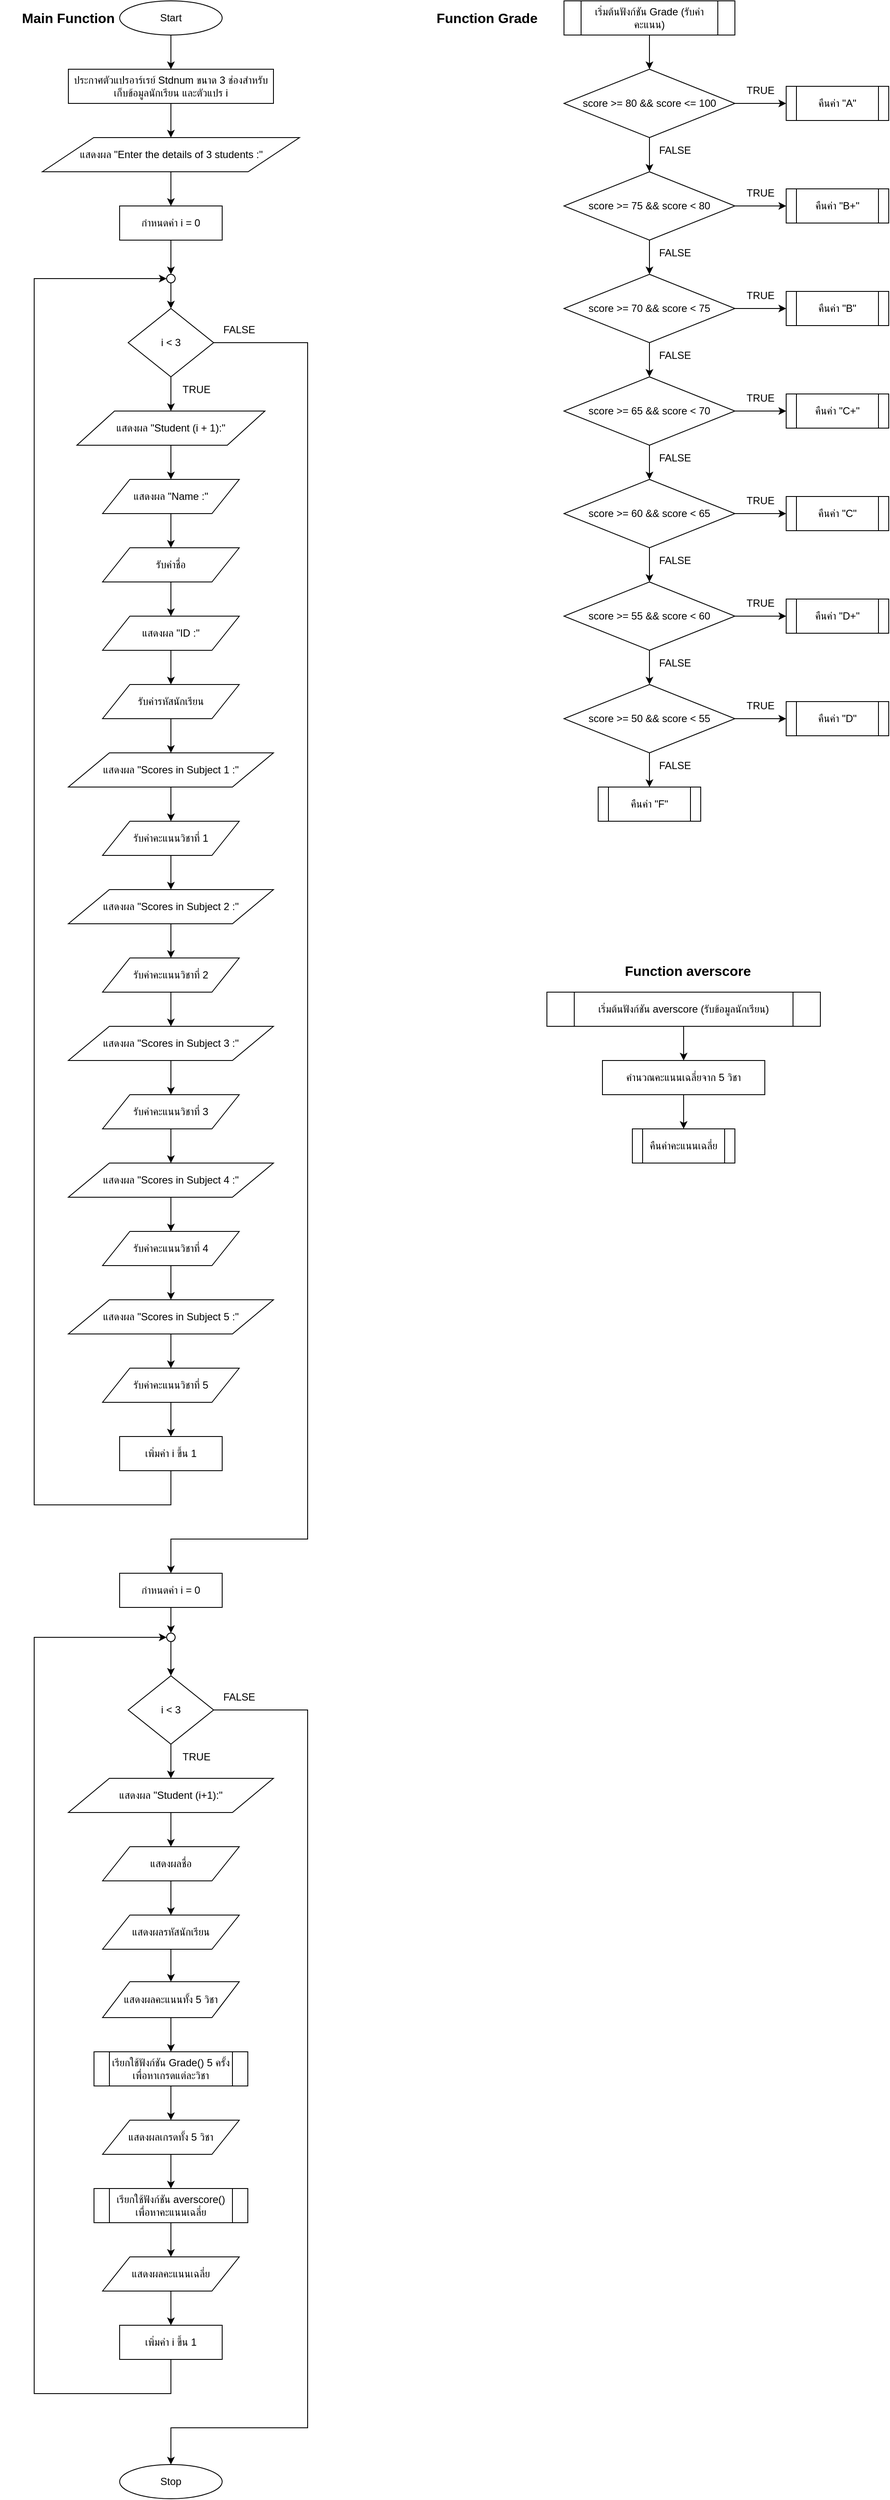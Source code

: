 <mxfile version="28.2.5">
  <diagram name="หน้า-1" id="Fdm0vs2v_gv5QL0X_xIm">
    <mxGraphModel dx="3178" dy="2733" grid="1" gridSize="10" guides="1" tooltips="1" connect="1" arrows="1" fold="1" page="1" pageScale="1" pageWidth="827" pageHeight="1169" math="0" shadow="0">
      <root>
        <mxCell id="0" />
        <mxCell id="1" parent="0" />
        <mxCell id="main_label" value="Main Function" style="text;html=1;strokeColor=none;fillColor=none;align=center;verticalAlign=middle;whiteSpace=wrap;rounded=0;fontSize=16;fontStyle=1" vertex="1" parent="1">
          <mxGeometry y="5" width="160" height="30" as="geometry" />
        </mxCell>
        <mxCell id="2" value="Start" style="ellipse;whiteSpace=wrap;html=1;" vertex="1" parent="1">
          <mxGeometry x="140" width="120" height="40" as="geometry" />
        </mxCell>
        <mxCell id="3" value="ประกาศตัวแปรอาร์เรย์ Stdnum ขนาด 3 ช่องสำหรับเก็บข้อมูลนักเรียน และตัวแปร i" style="whiteSpace=wrap;html=1;" vertex="1" parent="1">
          <mxGeometry x="80" y="80" width="240" height="40" as="geometry" />
        </mxCell>
        <mxCell id="4" value="แสดงผล &quot;Enter the details of 3 students :&quot;" style="shape=parallelogram;perimeter=parallelogramPerimeter;whiteSpace=wrap;html=1;" vertex="1" parent="1">
          <mxGeometry x="49.5" y="160" width="301" height="40" as="geometry" />
        </mxCell>
        <mxCell id="zSam9myJTZ1_99XPvLMw-266" value="" style="edgeStyle=orthogonalEdgeStyle;rounded=0;orthogonalLoop=1;jettySize=auto;html=1;" edge="1" parent="1" source="5" target="zSam9myJTZ1_99XPvLMw-265">
          <mxGeometry relative="1" as="geometry" />
        </mxCell>
        <mxCell id="5" value="กำหนดค่า i = 0" style="whiteSpace=wrap;html=1;" vertex="1" parent="1">
          <mxGeometry x="140" y="240" width="120" height="40" as="geometry" />
        </mxCell>
        <mxCell id="zSam9myJTZ1_99XPvLMw-273" style="edgeStyle=orthogonalEdgeStyle;rounded=0;orthogonalLoop=1;jettySize=auto;html=1;" edge="1" parent="1" source="6" target="zSam9myJTZ1_99XPvLMw-270">
          <mxGeometry relative="1" as="geometry">
            <Array as="points">
              <mxPoint x="360" y="400" />
              <mxPoint x="360" y="1800" />
              <mxPoint x="200" y="1800" />
            </Array>
          </mxGeometry>
        </mxCell>
        <mxCell id="6" value="i &lt; 3" style="rhombus;whiteSpace=wrap;html=1;" vertex="1" parent="1">
          <mxGeometry x="150" y="360" width="100" height="80" as="geometry" />
        </mxCell>
        <mxCell id="7" value="" style="endArrow=classic;html=1;exitX=0.5;exitY=1;exitDx=0;exitDy=0;entryX=0.5;entryY=0;entryDx=0;entryDy=0;" edge="1" parent="1" source="2" target="3">
          <mxGeometry width="50" height="50" relative="1" as="geometry">
            <mxPoint x="400" y="450" as="sourcePoint" />
            <mxPoint x="450" y="400" as="targetPoint" />
          </mxGeometry>
        </mxCell>
        <mxCell id="8" value="" style="endArrow=classic;html=1;exitX=0.5;exitY=1;exitDx=0;exitDy=0;entryX=0.5;entryY=0;entryDx=0;entryDy=0;" edge="1" parent="1" source="3" target="4">
          <mxGeometry width="50" height="50" relative="1" as="geometry">
            <mxPoint x="200" y="150" as="sourcePoint" />
            <mxPoint x="200" y="190" as="targetPoint" />
          </mxGeometry>
        </mxCell>
        <mxCell id="9" value="" style="endArrow=classic;html=1;exitX=0.5;exitY=1;exitDx=0;exitDy=0;entryX=0.5;entryY=0;entryDx=0;entryDy=0;" edge="1" parent="1" source="4" target="5">
          <mxGeometry width="50" height="50" relative="1" as="geometry">
            <mxPoint x="200" y="270" as="sourcePoint" />
            <mxPoint x="200" y="310" as="targetPoint" />
          </mxGeometry>
        </mxCell>
        <mxCell id="11" value="แสดงผล &quot;Student (i + 1):&quot;" style="shape=parallelogram;perimeter=parallelogramPerimeter;whiteSpace=wrap;html=1;" vertex="1" parent="1">
          <mxGeometry x="90" y="480" width="220" height="40" as="geometry" />
        </mxCell>
        <mxCell id="12" value="" style="endArrow=classic;html=1;exitX=0.5;exitY=1;exitDx=0;exitDy=0;entryX=0.5;entryY=0;entryDx=0;entryDy=0;" edge="1" parent="1" source="6" target="11">
          <mxGeometry width="50" height="50" relative="1" as="geometry">
            <mxPoint x="200" y="470" as="sourcePoint" />
            <mxPoint x="200" y="510" as="targetPoint" />
          </mxGeometry>
        </mxCell>
        <mxCell id="zSam9myJTZ1_99XPvLMw-253" value="" style="edgeStyle=orthogonalEdgeStyle;rounded=0;orthogonalLoop=1;jettySize=auto;html=1;" edge="1" parent="1" source="14" target="16">
          <mxGeometry relative="1" as="geometry" />
        </mxCell>
        <mxCell id="14" value="แสดงผล &quot;Name :&quot;" style="shape=parallelogram;perimeter=parallelogramPerimeter;whiteSpace=wrap;html=1;" vertex="1" parent="1">
          <mxGeometry x="120" y="560" width="160" height="40" as="geometry" />
        </mxCell>
        <mxCell id="15" value="" style="endArrow=classic;html=1;exitX=0.5;exitY=1;exitDx=0;exitDy=0;entryX=0.5;entryY=0;entryDx=0;entryDy=0;" edge="1" parent="1" source="11" target="14">
          <mxGeometry width="50" height="50" relative="1" as="geometry">
            <mxPoint x="200" y="610" as="sourcePoint" />
            <mxPoint x="200" y="650" as="targetPoint" />
          </mxGeometry>
        </mxCell>
        <mxCell id="zSam9myJTZ1_99XPvLMw-252" value="" style="edgeStyle=orthogonalEdgeStyle;rounded=0;orthogonalLoop=1;jettySize=auto;html=1;" edge="1" parent="1" source="16" target="18">
          <mxGeometry relative="1" as="geometry" />
        </mxCell>
        <mxCell id="16" value="รับค่าชื่อ" style="shape=parallelogram;perimeter=parallelogramPerimeter;whiteSpace=wrap;html=1;direction=west;" vertex="1" parent="1">
          <mxGeometry x="120" y="640" width="160" height="40" as="geometry" />
        </mxCell>
        <mxCell id="zSam9myJTZ1_99XPvLMw-251" value="" style="edgeStyle=orthogonalEdgeStyle;rounded=0;orthogonalLoop=1;jettySize=auto;html=1;" edge="1" parent="1" source="18" target="20">
          <mxGeometry relative="1" as="geometry" />
        </mxCell>
        <mxCell id="18" value="แสดงผล &quot;ID :&quot;" style="shape=parallelogram;perimeter=parallelogramPerimeter;whiteSpace=wrap;html=1;" vertex="1" parent="1">
          <mxGeometry x="120" y="720" width="160" height="40" as="geometry" />
        </mxCell>
        <mxCell id="zSam9myJTZ1_99XPvLMw-254" value="" style="edgeStyle=orthogonalEdgeStyle;rounded=0;orthogonalLoop=1;jettySize=auto;html=1;" edge="1" parent="1" source="20" target="22">
          <mxGeometry relative="1" as="geometry" />
        </mxCell>
        <mxCell id="20" value="รับค่ารหัสนักเรียน" style="shape=parallelogram;perimeter=parallelogramPerimeter;whiteSpace=wrap;html=1;direction=west;" vertex="1" parent="1">
          <mxGeometry x="120" y="800" width="160" height="40" as="geometry" />
        </mxCell>
        <mxCell id="zSam9myJTZ1_99XPvLMw-255" value="" style="edgeStyle=orthogonalEdgeStyle;rounded=0;orthogonalLoop=1;jettySize=auto;html=1;" edge="1" parent="1" source="22" target="24">
          <mxGeometry relative="1" as="geometry" />
        </mxCell>
        <mxCell id="22" value="แสดงผล &quot;Scores in Subject 1 :&quot;" style="shape=parallelogram;perimeter=parallelogramPerimeter;whiteSpace=wrap;html=1;" vertex="1" parent="1">
          <mxGeometry x="80" y="880" width="240" height="40" as="geometry" />
        </mxCell>
        <mxCell id="zSam9myJTZ1_99XPvLMw-256" value="" style="edgeStyle=orthogonalEdgeStyle;rounded=0;orthogonalLoop=1;jettySize=auto;html=1;" edge="1" parent="1" source="24" target="26">
          <mxGeometry relative="1" as="geometry" />
        </mxCell>
        <mxCell id="24" value="รับค่าคะแนนวิชาที่ 1" style="shape=parallelogram;perimeter=parallelogramPerimeter;whiteSpace=wrap;html=1;direction=west;" vertex="1" parent="1">
          <mxGeometry x="120" y="960" width="160" height="40" as="geometry" />
        </mxCell>
        <mxCell id="zSam9myJTZ1_99XPvLMw-257" value="" style="edgeStyle=orthogonalEdgeStyle;rounded=0;orthogonalLoop=1;jettySize=auto;html=1;" edge="1" parent="1" source="26" target="28">
          <mxGeometry relative="1" as="geometry" />
        </mxCell>
        <mxCell id="26" value="แสดงผล &quot;Scores in Subject 2 :&quot;" style="shape=parallelogram;perimeter=parallelogramPerimeter;whiteSpace=wrap;html=1;" vertex="1" parent="1">
          <mxGeometry x="80" y="1040" width="240" height="40" as="geometry" />
        </mxCell>
        <mxCell id="zSam9myJTZ1_99XPvLMw-258" value="" style="edgeStyle=orthogonalEdgeStyle;rounded=0;orthogonalLoop=1;jettySize=auto;html=1;" edge="1" parent="1" source="28" target="30">
          <mxGeometry relative="1" as="geometry" />
        </mxCell>
        <mxCell id="28" value="รับค่าคะแนนวิชาที่ 2" style="shape=parallelogram;perimeter=parallelogramPerimeter;whiteSpace=wrap;html=1;direction=west;" vertex="1" parent="1">
          <mxGeometry x="120" y="1120" width="160" height="40" as="geometry" />
        </mxCell>
        <mxCell id="zSam9myJTZ1_99XPvLMw-260" value="" style="edgeStyle=orthogonalEdgeStyle;rounded=0;orthogonalLoop=1;jettySize=auto;html=1;" edge="1" parent="1" source="30" target="32">
          <mxGeometry relative="1" as="geometry" />
        </mxCell>
        <mxCell id="30" value="แสดงผล &quot;Scores in Subject 3 :&quot;" style="shape=parallelogram;perimeter=parallelogramPerimeter;whiteSpace=wrap;html=1;" vertex="1" parent="1">
          <mxGeometry x="80" y="1200" width="240" height="40" as="geometry" />
        </mxCell>
        <mxCell id="zSam9myJTZ1_99XPvLMw-261" value="" style="edgeStyle=orthogonalEdgeStyle;rounded=0;orthogonalLoop=1;jettySize=auto;html=1;" edge="1" parent="1" source="32" target="34">
          <mxGeometry relative="1" as="geometry" />
        </mxCell>
        <mxCell id="32" value="รับค่าคะแนนวิชาที่ 3" style="shape=parallelogram;perimeter=parallelogramPerimeter;whiteSpace=wrap;html=1;direction=west;" vertex="1" parent="1">
          <mxGeometry x="120" y="1280" width="160" height="40" as="geometry" />
        </mxCell>
        <mxCell id="zSam9myJTZ1_99XPvLMw-262" value="" style="edgeStyle=orthogonalEdgeStyle;rounded=0;orthogonalLoop=1;jettySize=auto;html=1;" edge="1" parent="1" source="34" target="36">
          <mxGeometry relative="1" as="geometry" />
        </mxCell>
        <mxCell id="34" value="แสดงผล &quot;Scores in Subject 4 :&quot;" style="shape=parallelogram;perimeter=parallelogramPerimeter;whiteSpace=wrap;html=1;" vertex="1" parent="1">
          <mxGeometry x="80" y="1360" width="240" height="40" as="geometry" />
        </mxCell>
        <mxCell id="zSam9myJTZ1_99XPvLMw-263" value="" style="edgeStyle=orthogonalEdgeStyle;rounded=0;orthogonalLoop=1;jettySize=auto;html=1;" edge="1" parent="1" source="36" target="38">
          <mxGeometry relative="1" as="geometry" />
        </mxCell>
        <mxCell id="36" value="รับค่าคะแนนวิชาที่ 4" style="shape=parallelogram;perimeter=parallelogramPerimeter;whiteSpace=wrap;html=1;direction=west;" vertex="1" parent="1">
          <mxGeometry x="120" y="1440" width="160" height="40" as="geometry" />
        </mxCell>
        <mxCell id="zSam9myJTZ1_99XPvLMw-264" value="" style="edgeStyle=orthogonalEdgeStyle;rounded=0;orthogonalLoop=1;jettySize=auto;html=1;" edge="1" parent="1" source="38" target="40">
          <mxGeometry relative="1" as="geometry" />
        </mxCell>
        <mxCell id="38" value="แสดงผล &quot;Scores in Subject 5 :&quot;" style="shape=parallelogram;perimeter=parallelogramPerimeter;whiteSpace=wrap;html=1;" vertex="1" parent="1">
          <mxGeometry x="80" y="1520" width="240" height="40" as="geometry" />
        </mxCell>
        <mxCell id="zSam9myJTZ1_99XPvLMw-268" value="" style="edgeStyle=orthogonalEdgeStyle;rounded=0;orthogonalLoop=1;jettySize=auto;html=1;" edge="1" parent="1" source="40" target="42">
          <mxGeometry relative="1" as="geometry" />
        </mxCell>
        <mxCell id="40" value="รับค่าคะแนนวิชาที่ 5" style="shape=parallelogram;perimeter=parallelogramPerimeter;whiteSpace=wrap;html=1;direction=west;" vertex="1" parent="1">
          <mxGeometry x="120" y="1600" width="160" height="40" as="geometry" />
        </mxCell>
        <mxCell id="zSam9myJTZ1_99XPvLMw-269" style="edgeStyle=orthogonalEdgeStyle;rounded=0;orthogonalLoop=1;jettySize=auto;html=1;entryX=0;entryY=0.5;entryDx=0;entryDy=0;" edge="1" parent="1" source="42" target="zSam9myJTZ1_99XPvLMw-265">
          <mxGeometry relative="1" as="geometry">
            <Array as="points">
              <mxPoint x="200" y="1760" />
              <mxPoint x="40" y="1760" />
              <mxPoint x="40" y="325" />
            </Array>
          </mxGeometry>
        </mxCell>
        <mxCell id="42" value="เพิ่มค่า i ขึ้น 1" style="whiteSpace=wrap;html=1;" vertex="1" parent="1">
          <mxGeometry x="140" y="1680" width="120" height="40" as="geometry" />
        </mxCell>
        <mxCell id="zSam9myJTZ1_99XPvLMw-281" style="edgeStyle=orthogonalEdgeStyle;rounded=0;orthogonalLoop=1;jettySize=auto;html=1;entryX=0.5;entryY=0;entryDx=0;entryDy=0;" edge="1" parent="1" source="50" target="77">
          <mxGeometry relative="1" as="geometry">
            <mxPoint x="360" y="2090" as="targetPoint" />
            <Array as="points">
              <mxPoint x="360" y="2000" />
              <mxPoint x="360" y="2840" />
              <mxPoint x="200" y="2840" />
            </Array>
          </mxGeometry>
        </mxCell>
        <mxCell id="50" value="i &lt; 3" style="rhombus;whiteSpace=wrap;html=1;" vertex="1" parent="1">
          <mxGeometry x="150" y="1960" width="100" height="80" as="geometry" />
        </mxCell>
        <mxCell id="52" value="แสดงผล &quot;Student (i+1):&quot;" style="shape=parallelogram;perimeter=parallelogramPerimeter;whiteSpace=wrap;html=1;" vertex="1" parent="1">
          <mxGeometry x="80" y="2080" width="240" height="40" as="geometry" />
        </mxCell>
        <mxCell id="53" value="" style="endArrow=classic;html=1;exitX=0.5;exitY=1;exitDx=0;exitDy=0;entryX=0.5;entryY=0;entryDx=0;entryDy=0;" edge="1" parent="1" source="50" target="52">
          <mxGeometry width="50" height="50" relative="1" as="geometry">
            <mxPoint x="230" y="2210" as="sourcePoint" />
            <mxPoint x="230" y="2250" as="targetPoint" />
          </mxGeometry>
        </mxCell>
        <mxCell id="55" value="แสดงผลชื่อ" style="shape=parallelogram;perimeter=parallelogramPerimeter;whiteSpace=wrap;html=1;" vertex="1" parent="1">
          <mxGeometry x="120" y="2160" width="160" height="40" as="geometry" />
        </mxCell>
        <mxCell id="56" value="" style="endArrow=classic;html=1;exitX=0.5;exitY=1;exitDx=0;exitDy=0;entryX=0.5;entryY=0;entryDx=0;entryDy=0;" edge="1" parent="1" source="52" target="55">
          <mxGeometry width="50" height="50" relative="1" as="geometry">
            <mxPoint x="230" y="2310" as="sourcePoint" />
            <mxPoint x="230" y="2350" as="targetPoint" />
          </mxGeometry>
        </mxCell>
        <mxCell id="57" value="แสดงผลรหัสนักเรียน" style="shape=parallelogram;perimeter=parallelogramPerimeter;whiteSpace=wrap;html=1;" vertex="1" parent="1">
          <mxGeometry x="120" y="2240" width="160" height="40" as="geometry" />
        </mxCell>
        <mxCell id="58" value="" style="endArrow=classic;html=1;exitX=0.5;exitY=1;exitDx=0;exitDy=0;entryX=0.5;entryY=0;entryDx=0;entryDy=0;" edge="1" parent="1" source="55" target="57">
          <mxGeometry width="50" height="50" relative="1" as="geometry">
            <mxPoint x="230" y="2410" as="sourcePoint" />
            <mxPoint x="230" y="2450" as="targetPoint" />
          </mxGeometry>
        </mxCell>
        <mxCell id="59" value="แสดงผลคะแนนทั้ง 5 วิชา" style="shape=parallelogram;perimeter=parallelogramPerimeter;whiteSpace=wrap;html=1;" vertex="1" parent="1">
          <mxGeometry x="120" y="2318" width="160" height="42" as="geometry" />
        </mxCell>
        <mxCell id="60" value="" style="endArrow=classic;html=1;exitX=0.5;exitY=1;exitDx=0;exitDy=0;entryX=0.5;entryY=0;entryDx=0;entryDy=0;" edge="1" parent="1" source="57" target="59">
          <mxGeometry width="50" height="50" relative="1" as="geometry">
            <mxPoint x="230" y="2510" as="sourcePoint" />
            <mxPoint x="230" y="2550" as="targetPoint" />
          </mxGeometry>
        </mxCell>
        <mxCell id="61" value="เรียกใช้ฟังก์ชัน Grade() 5 ครั้ง เพื่อหาเกรดแต่ละวิชา" style="shape=process;perimeter=rectanglePerimeter;whiteSpace=wrap;html=1;" vertex="1" parent="1">
          <mxGeometry x="110" y="2400" width="180" height="40" as="geometry" />
        </mxCell>
        <mxCell id="62" value="" style="endArrow=classic;html=1;exitX=0.5;exitY=1;exitDx=0;exitDy=0;entryX=0.5;entryY=0;entryDx=0;entryDy=0;" edge="1" parent="1" source="59" target="61">
          <mxGeometry width="50" height="50" relative="1" as="geometry">
            <mxPoint x="230" y="2610" as="sourcePoint" />
            <mxPoint x="230" y="2650" as="targetPoint" />
          </mxGeometry>
        </mxCell>
        <mxCell id="63" value="แสดงผลเกรดทั้ง 5 วิชา" style="shape=parallelogram;perimeter=parallelogramPerimeter;whiteSpace=wrap;html=1;" vertex="1" parent="1">
          <mxGeometry x="120" y="2480" width="160" height="40" as="geometry" />
        </mxCell>
        <mxCell id="64" value="" style="endArrow=classic;html=1;exitX=0.5;exitY=1;exitDx=0;exitDy=0;entryX=0.5;entryY=0;entryDx=0;entryDy=0;" edge="1" parent="1" source="61" target="63">
          <mxGeometry width="50" height="50" relative="1" as="geometry">
            <mxPoint x="230" y="2720" as="sourcePoint" />
            <mxPoint x="230" y="2760" as="targetPoint" />
          </mxGeometry>
        </mxCell>
        <mxCell id="65" value="เรียกใช้ฟังก์ชัน averscore() เพื่อหาคะแนนเฉลี่ย" style="shape=process;perimeter=rectanglePerimeter;whiteSpace=wrap;html=1;" vertex="1" parent="1">
          <mxGeometry x="110" y="2560" width="180" height="40" as="geometry" />
        </mxCell>
        <mxCell id="66" value="" style="endArrow=classic;html=1;exitX=0.5;exitY=1;exitDx=0;exitDy=0;entryX=0.5;entryY=0;entryDx=0;entryDy=0;" edge="1" parent="1" source="63" target="65">
          <mxGeometry width="50" height="50" relative="1" as="geometry">
            <mxPoint x="230" y="2820" as="sourcePoint" />
            <mxPoint x="230" y="2860" as="targetPoint" />
          </mxGeometry>
        </mxCell>
        <mxCell id="67" value="แสดงผลคะแนนเฉลี่ย" style="shape=parallelogram;perimeter=parallelogramPerimeter;whiteSpace=wrap;html=1;" vertex="1" parent="1">
          <mxGeometry x="120" y="2640" width="160" height="40" as="geometry" />
        </mxCell>
        <mxCell id="68" value="" style="endArrow=classic;html=1;exitX=0.5;exitY=1;exitDx=0;exitDy=0;entryX=0.5;entryY=0;entryDx=0;entryDy=0;" edge="1" parent="1" source="65" target="67">
          <mxGeometry width="50" height="50" relative="1" as="geometry">
            <mxPoint x="230" y="2930" as="sourcePoint" />
            <mxPoint x="230" y="2970" as="targetPoint" />
          </mxGeometry>
        </mxCell>
        <mxCell id="70" value="" style="endArrow=classic;html=1;exitX=0.5;exitY=1;exitDx=0;exitDy=0;entryX=0.5;entryY=0;entryDx=0;entryDy=0;" edge="1" parent="1" source="67">
          <mxGeometry width="50" height="50" relative="1" as="geometry">
            <mxPoint x="230" y="3030" as="sourcePoint" />
            <mxPoint x="200" y="2720" as="targetPoint" />
          </mxGeometry>
        </mxCell>
        <mxCell id="zSam9myJTZ1_99XPvLMw-272" style="edgeStyle=orthogonalEdgeStyle;rounded=0;orthogonalLoop=1;jettySize=auto;html=1;entryX=0;entryY=0.5;entryDx=0;entryDy=0;" edge="1" parent="1" source="71" target="zSam9myJTZ1_99XPvLMw-275">
          <mxGeometry relative="1" as="geometry">
            <mxPoint x="-40" y="1910" as="targetPoint" />
            <Array as="points">
              <mxPoint x="200" y="2800" />
              <mxPoint x="40" y="2800" />
              <mxPoint x="40" y="1915" />
            </Array>
          </mxGeometry>
        </mxCell>
        <mxCell id="71" value="เพิ่มค่า i ขึ้น 1" style="whiteSpace=wrap;html=1;" vertex="1" parent="1">
          <mxGeometry x="140" y="2720" width="120" height="40" as="geometry" />
        </mxCell>
        <mxCell id="77" value="Stop" style="ellipse;whiteSpace=wrap;html=1;" vertex="1" parent="1">
          <mxGeometry x="140" y="2883" width="120" height="40" as="geometry" />
        </mxCell>
        <mxCell id="averscore_label" value="Function averscore" style="text;html=1;strokeColor=none;fillColor=none;align=center;verticalAlign=middle;whiteSpace=wrap;rounded=0;fontSize=16;fontStyle=1" vertex="1" parent="1">
          <mxGeometry x="705" y="1120" width="200" height="30" as="geometry" />
        </mxCell>
        <mxCell id="100" value="เริ่มต้นฟังก์ชัน averscore (รับข้อมูลนักเรียน)" style="shape=process;perimeter=rectanglePerimeter;whiteSpace=wrap;html=1;" vertex="1" parent="1">
          <mxGeometry x="640" y="1160" width="320" height="40" as="geometry" />
        </mxCell>
        <mxCell id="101" value="คำนวณคะแนนเฉลี่ยจาก 5 วิชา" style="whiteSpace=wrap;html=1;" vertex="1" parent="1">
          <mxGeometry x="705" y="1240" width="190" height="40" as="geometry" />
        </mxCell>
        <mxCell id="102" value="" style="endArrow=classic;html=1;exitX=0.5;exitY=1;exitDx=0;exitDy=0;entryX=0.5;entryY=0;entryDx=0;entryDy=0;" edge="1" parent="1" source="100" target="101">
          <mxGeometry width="50" height="50" relative="1" as="geometry">
            <mxPoint x="800" y="1310" as="sourcePoint" />
            <mxPoint x="800" y="1350" as="targetPoint" />
          </mxGeometry>
        </mxCell>
        <mxCell id="103" value="คืนค่าคะแนนเฉลี่ย" style="shape=process;perimeter=rectanglePerimeter;whiteSpace=wrap;html=1;" vertex="1" parent="1">
          <mxGeometry x="740" y="1320" width="120" height="40" as="geometry" />
        </mxCell>
        <mxCell id="104" value="" style="endArrow=classic;html=1;exitX=0.5;exitY=1;exitDx=0;exitDy=0;entryX=0.5;entryY=0;entryDx=0;entryDy=0;" edge="1" parent="1" source="101" target="103">
          <mxGeometry width="50" height="50" relative="1" as="geometry">
            <mxPoint x="800" y="1410" as="sourcePoint" />
            <mxPoint x="800" y="1450" as="targetPoint" />
          </mxGeometry>
        </mxCell>
        <mxCell id="grade_label" value="Function Grade" style="text;html=1;strokeColor=none;fillColor=none;align=center;verticalAlign=middle;whiteSpace=wrap;rounded=0;fontSize=16;fontStyle=1" vertex="1" parent="1">
          <mxGeometry x="490" y="5" width="160" height="30" as="geometry" />
        </mxCell>
        <mxCell id="200" value="เริ่มต้นฟังก์ชัน Grade (รับค่าคะแนน)" style="shape=process;perimeter=rectanglePerimeter;whiteSpace=wrap;html=1;" vertex="1" parent="1">
          <mxGeometry x="660" width="200" height="40" as="geometry" />
        </mxCell>
        <mxCell id="201" value="score &gt;= 80 &amp;&amp; score &lt;= 100" style="rhombus;whiteSpace=wrap;html=1;" vertex="1" parent="1">
          <mxGeometry x="660" y="80" width="200" height="80" as="geometry" />
        </mxCell>
        <mxCell id="202" value="" style="endArrow=classic;html=1;exitX=0.5;exitY=1;exitDx=0;exitDy=0;entryX=0.5;entryY=0;entryDx=0;entryDy=0;" edge="1" parent="1" source="200" target="201">
          <mxGeometry width="50" height="50" relative="1" as="geometry">
            <mxPoint x="730" y="170" as="sourcePoint" />
            <mxPoint x="730" y="210" as="targetPoint" />
          </mxGeometry>
        </mxCell>
        <mxCell id="203" value="คืนค่า &quot;A&quot;" style="shape=process;perimeter=rectanglePerimeter;whiteSpace=wrap;html=1;" vertex="1" parent="1">
          <mxGeometry x="920" y="100" width="120" height="40" as="geometry" />
        </mxCell>
        <mxCell id="204" value="" style="endArrow=classic;html=1;exitX=1;exitY=0.5;exitDx=0;exitDy=0;entryX=0;entryY=0.5;entryDx=0;entryDy=0;" edge="1" parent="1" source="201" target="203">
          <mxGeometry width="50" height="50" relative="1" as="geometry">
            <mxPoint x="840" y="250" as="sourcePoint" />
            <mxPoint x="890" y="250" as="targetPoint" />
          </mxGeometry>
        </mxCell>
        <mxCell id="206" value="score &gt;= 75 &amp;&amp; score &lt; 80" style="rhombus;whiteSpace=wrap;html=1;" vertex="1" parent="1">
          <mxGeometry x="660" y="200" width="200" height="80" as="geometry" />
        </mxCell>
        <mxCell id="207" value="" style="endArrow=classic;html=1;exitX=0.5;exitY=1;exitDx=0;exitDy=0;entryX=0.5;entryY=0;entryDx=0;entryDy=0;" edge="1" parent="1" source="201" target="206">
          <mxGeometry width="50" height="50" relative="1" as="geometry">
            <mxPoint x="730" y="310" as="sourcePoint" />
            <mxPoint x="730" y="350" as="targetPoint" />
          </mxGeometry>
        </mxCell>
        <mxCell id="209" value="คืนค่า &quot;B+&quot;" style="shape=process;perimeter=rectanglePerimeter;whiteSpace=wrap;html=1;" vertex="1" parent="1">
          <mxGeometry x="920" y="220" width="120" height="40" as="geometry" />
        </mxCell>
        <mxCell id="210" value="" style="endArrow=classic;html=1;exitX=1;exitY=0.5;exitDx=0;exitDy=0;entryX=0;entryY=0.5;entryDx=0;entryDy=0;" edge="1" parent="1" source="206" target="209">
          <mxGeometry width="50" height="50" relative="1" as="geometry">
            <mxPoint x="840" y="390" as="sourcePoint" />
            <mxPoint x="890" y="390" as="targetPoint" />
          </mxGeometry>
        </mxCell>
        <mxCell id="212" value="score &gt;= 70 &amp;&amp; score &lt; 75" style="rhombus;whiteSpace=wrap;html=1;" vertex="1" parent="1">
          <mxGeometry x="660" y="320" width="200" height="80" as="geometry" />
        </mxCell>
        <mxCell id="213" value="" style="endArrow=classic;html=1;exitX=0.5;exitY=1;exitDx=0;exitDy=0;entryX=0.5;entryY=0;entryDx=0;entryDy=0;" edge="1" parent="1" source="206" target="212">
          <mxGeometry width="50" height="50" relative="1" as="geometry">
            <mxPoint x="730" y="450" as="sourcePoint" />
            <mxPoint x="730" y="490" as="targetPoint" />
          </mxGeometry>
        </mxCell>
        <mxCell id="215" value="คืนค่า &quot;B&quot;" style="shape=process;perimeter=rectanglePerimeter;whiteSpace=wrap;html=1;" vertex="1" parent="1">
          <mxGeometry x="920" y="340" width="120" height="40" as="geometry" />
        </mxCell>
        <mxCell id="216" value="" style="endArrow=classic;html=1;exitX=1;exitY=0.5;exitDx=0;exitDy=0;entryX=0;entryY=0.5;entryDx=0;entryDy=0;" edge="1" parent="1" source="212" target="215">
          <mxGeometry width="50" height="50" relative="1" as="geometry">
            <mxPoint x="840" y="530" as="sourcePoint" />
            <mxPoint x="890" y="530" as="targetPoint" />
          </mxGeometry>
        </mxCell>
        <mxCell id="218" value="score &gt;= 65 &amp;&amp; score &lt; 70" style="rhombus;whiteSpace=wrap;html=1;" vertex="1" parent="1">
          <mxGeometry x="660" y="440" width="200" height="80" as="geometry" />
        </mxCell>
        <mxCell id="219" value="" style="endArrow=classic;html=1;exitX=0.5;exitY=1;exitDx=0;exitDy=0;entryX=0.5;entryY=0;entryDx=0;entryDy=0;" edge="1" parent="1" source="212" target="218">
          <mxGeometry width="50" height="50" relative="1" as="geometry">
            <mxPoint x="730" y="590" as="sourcePoint" />
            <mxPoint x="730" y="630" as="targetPoint" />
          </mxGeometry>
        </mxCell>
        <mxCell id="221" value="คืนค่า &quot;C+&quot;" style="shape=process;perimeter=rectanglePerimeter;whiteSpace=wrap;html=1;" vertex="1" parent="1">
          <mxGeometry x="920" y="460" width="120" height="40" as="geometry" />
        </mxCell>
        <mxCell id="222" value="" style="endArrow=classic;html=1;exitX=1;exitY=0.5;exitDx=0;exitDy=0;entryX=0;entryY=0.5;entryDx=0;entryDy=0;" edge="1" parent="1" source="218" target="221">
          <mxGeometry width="50" height="50" relative="1" as="geometry">
            <mxPoint x="840" y="670" as="sourcePoint" />
            <mxPoint x="890" y="670" as="targetPoint" />
          </mxGeometry>
        </mxCell>
        <mxCell id="224" value="score &gt;= 60 &amp;&amp; score &lt; 65" style="rhombus;whiteSpace=wrap;html=1;" vertex="1" parent="1">
          <mxGeometry x="660" y="560" width="200" height="80" as="geometry" />
        </mxCell>
        <mxCell id="225" value="" style="endArrow=classic;html=1;exitX=0.5;exitY=1;exitDx=0;exitDy=0;entryX=0.5;entryY=0;entryDx=0;entryDy=0;" edge="1" parent="1" source="218" target="224">
          <mxGeometry width="50" height="50" relative="1" as="geometry">
            <mxPoint x="730" y="730" as="sourcePoint" />
            <mxPoint x="730" y="770" as="targetPoint" />
          </mxGeometry>
        </mxCell>
        <mxCell id="227" value="คืนค่า &quot;C&quot;" style="shape=process;perimeter=rectanglePerimeter;whiteSpace=wrap;html=1;" vertex="1" parent="1">
          <mxGeometry x="920" y="580" width="120" height="40" as="geometry" />
        </mxCell>
        <mxCell id="228" value="" style="endArrow=classic;html=1;exitX=1;exitY=0.5;exitDx=0;exitDy=0;entryX=0;entryY=0.5;entryDx=0;entryDy=0;" edge="1" parent="1" source="224" target="227">
          <mxGeometry width="50" height="50" relative="1" as="geometry">
            <mxPoint x="840" y="810" as="sourcePoint" />
            <mxPoint x="890" y="810" as="targetPoint" />
          </mxGeometry>
        </mxCell>
        <mxCell id="230" value="score &gt;= 55 &amp;&amp; score &lt; 60" style="rhombus;whiteSpace=wrap;html=1;" vertex="1" parent="1">
          <mxGeometry x="660" y="680" width="200" height="80" as="geometry" />
        </mxCell>
        <mxCell id="231" value="" style="endArrow=classic;html=1;exitX=0.5;exitY=1;exitDx=0;exitDy=0;entryX=0.5;entryY=0;entryDx=0;entryDy=0;" edge="1" parent="1" source="224" target="230">
          <mxGeometry width="50" height="50" relative="1" as="geometry">
            <mxPoint x="730" y="870" as="sourcePoint" />
            <mxPoint x="730" y="910" as="targetPoint" />
          </mxGeometry>
        </mxCell>
        <mxCell id="233" value="คืนค่า &quot;D+&quot;" style="shape=process;perimeter=rectanglePerimeter;whiteSpace=wrap;html=1;" vertex="1" parent="1">
          <mxGeometry x="920" y="700" width="120" height="40" as="geometry" />
        </mxCell>
        <mxCell id="234" value="" style="endArrow=classic;html=1;exitX=1;exitY=0.5;exitDx=0;exitDy=0;entryX=0;entryY=0.5;entryDx=0;entryDy=0;" edge="1" parent="1" source="230" target="233">
          <mxGeometry width="50" height="50" relative="1" as="geometry">
            <mxPoint x="840" y="950" as="sourcePoint" />
            <mxPoint x="890" y="950" as="targetPoint" />
          </mxGeometry>
        </mxCell>
        <mxCell id="236" value="score &gt;= 50 &amp;&amp; score &lt; 55" style="rhombus;whiteSpace=wrap;html=1;" vertex="1" parent="1">
          <mxGeometry x="660" y="800" width="200" height="80" as="geometry" />
        </mxCell>
        <mxCell id="237" value="" style="endArrow=classic;html=1;exitX=0.5;exitY=1;exitDx=0;exitDy=0;entryX=0.5;entryY=0;entryDx=0;entryDy=0;" edge="1" parent="1" source="230" target="236">
          <mxGeometry width="50" height="50" relative="1" as="geometry">
            <mxPoint x="730" y="1010" as="sourcePoint" />
            <mxPoint x="730" y="1050" as="targetPoint" />
          </mxGeometry>
        </mxCell>
        <mxCell id="239" value="คืนค่า &quot;D&quot;" style="shape=process;perimeter=rectanglePerimeter;whiteSpace=wrap;html=1;" vertex="1" parent="1">
          <mxGeometry x="920" y="820" width="120" height="40" as="geometry" />
        </mxCell>
        <mxCell id="240" value="" style="endArrow=classic;html=1;exitX=1;exitY=0.5;exitDx=0;exitDy=0;entryX=0;entryY=0.5;entryDx=0;entryDy=0;" edge="1" parent="1" source="236" target="239">
          <mxGeometry width="50" height="50" relative="1" as="geometry">
            <mxPoint x="840" y="1090" as="sourcePoint" />
            <mxPoint x="890" y="1090" as="targetPoint" />
          </mxGeometry>
        </mxCell>
        <mxCell id="242" value="คืนค่า &quot;F&quot;" style="shape=process;perimeter=rectanglePerimeter;whiteSpace=wrap;html=1;" vertex="1" parent="1">
          <mxGeometry x="700" y="920" width="120" height="40" as="geometry" />
        </mxCell>
        <mxCell id="243" value="" style="endArrow=classic;html=1;exitX=0.5;exitY=1;exitDx=0;exitDy=0;entryX=0.5;entryY=0;entryDx=0;entryDy=0;" edge="1" parent="1" source="236" target="242">
          <mxGeometry width="50" height="50" relative="1" as="geometry">
            <mxPoint x="730" y="1150" as="sourcePoint" />
            <mxPoint x="730" y="1190" as="targetPoint" />
          </mxGeometry>
        </mxCell>
        <mxCell id="zSam9myJTZ1_99XPvLMw-267" value="" style="edgeStyle=orthogonalEdgeStyle;rounded=0;orthogonalLoop=1;jettySize=auto;html=1;" edge="1" parent="1" source="zSam9myJTZ1_99XPvLMw-265" target="6">
          <mxGeometry relative="1" as="geometry" />
        </mxCell>
        <mxCell id="zSam9myJTZ1_99XPvLMw-265" value="" style="ellipse;whiteSpace=wrap;html=1;aspect=fixed;" vertex="1" parent="1">
          <mxGeometry x="195" y="320" width="10" height="10" as="geometry" />
        </mxCell>
        <mxCell id="zSam9myJTZ1_99XPvLMw-279" style="edgeStyle=orthogonalEdgeStyle;rounded=0;orthogonalLoop=1;jettySize=auto;html=1;entryX=0.5;entryY=0;entryDx=0;entryDy=0;" edge="1" parent="1" source="zSam9myJTZ1_99XPvLMw-270" target="zSam9myJTZ1_99XPvLMw-275">
          <mxGeometry relative="1" as="geometry" />
        </mxCell>
        <mxCell id="zSam9myJTZ1_99XPvLMw-270" value="กำหนดค่า i = 0" style="whiteSpace=wrap;html=1;" vertex="1" parent="1">
          <mxGeometry x="140" y="1840" width="120" height="40" as="geometry" />
        </mxCell>
        <mxCell id="zSam9myJTZ1_99XPvLMw-280" value="" style="edgeStyle=orthogonalEdgeStyle;rounded=0;orthogonalLoop=1;jettySize=auto;html=1;" edge="1" parent="1" source="zSam9myJTZ1_99XPvLMw-275" target="50">
          <mxGeometry relative="1" as="geometry" />
        </mxCell>
        <mxCell id="zSam9myJTZ1_99XPvLMw-275" value="" style="ellipse;whiteSpace=wrap;html=1;aspect=fixed;" vertex="1" parent="1">
          <mxGeometry x="195" y="1910" width="10" height="10" as="geometry" />
        </mxCell>
        <mxCell id="zSam9myJTZ1_99XPvLMw-282" value="TRUE" style="text;html=1;align=center;verticalAlign=middle;whiteSpace=wrap;rounded=0;" vertex="1" parent="1">
          <mxGeometry x="200" y="440" width="60" height="30" as="geometry" />
        </mxCell>
        <mxCell id="zSam9myJTZ1_99XPvLMw-283" value="FALSE" style="text;html=1;align=center;verticalAlign=middle;whiteSpace=wrap;rounded=0;" vertex="1" parent="1">
          <mxGeometry x="250" y="370" width="60" height="30" as="geometry" />
        </mxCell>
        <mxCell id="zSam9myJTZ1_99XPvLMw-284" value="TRUE" style="text;html=1;align=center;verticalAlign=middle;whiteSpace=wrap;rounded=0;" vertex="1" parent="1">
          <mxGeometry x="200" y="2040" width="60" height="30" as="geometry" />
        </mxCell>
        <mxCell id="zSam9myJTZ1_99XPvLMw-285" value="FALSE" style="text;html=1;align=center;verticalAlign=middle;whiteSpace=wrap;rounded=0;" vertex="1" parent="1">
          <mxGeometry x="250" y="1970" width="60" height="30" as="geometry" />
        </mxCell>
        <mxCell id="zSam9myJTZ1_99XPvLMw-286" value="TRUE" style="text;html=1;align=center;verticalAlign=middle;whiteSpace=wrap;rounded=0;" vertex="1" parent="1">
          <mxGeometry x="860" y="90" width="60" height="30" as="geometry" />
        </mxCell>
        <mxCell id="zSam9myJTZ1_99XPvLMw-287" value="FALSE" style="text;html=1;align=center;verticalAlign=middle;whiteSpace=wrap;rounded=0;" vertex="1" parent="1">
          <mxGeometry x="760" y="160" width="60" height="30" as="geometry" />
        </mxCell>
        <mxCell id="zSam9myJTZ1_99XPvLMw-288" value="TRUE" style="text;html=1;align=center;verticalAlign=middle;whiteSpace=wrap;rounded=0;" vertex="1" parent="1">
          <mxGeometry x="860" y="210" width="60" height="30" as="geometry" />
        </mxCell>
        <mxCell id="zSam9myJTZ1_99XPvLMw-289" value="FALSE" style="text;html=1;align=center;verticalAlign=middle;whiteSpace=wrap;rounded=0;" vertex="1" parent="1">
          <mxGeometry x="760" y="280" width="60" height="30" as="geometry" />
        </mxCell>
        <mxCell id="zSam9myJTZ1_99XPvLMw-290" value="TRUE" style="text;html=1;align=center;verticalAlign=middle;whiteSpace=wrap;rounded=0;" vertex="1" parent="1">
          <mxGeometry x="860" y="330" width="60" height="30" as="geometry" />
        </mxCell>
        <mxCell id="zSam9myJTZ1_99XPvLMw-291" value="FALSE" style="text;html=1;align=center;verticalAlign=middle;whiteSpace=wrap;rounded=0;" vertex="1" parent="1">
          <mxGeometry x="760" y="400" width="60" height="30" as="geometry" />
        </mxCell>
        <mxCell id="zSam9myJTZ1_99XPvLMw-292" value="TRUE" style="text;html=1;align=center;verticalAlign=middle;whiteSpace=wrap;rounded=0;" vertex="1" parent="1">
          <mxGeometry x="860" y="450" width="60" height="30" as="geometry" />
        </mxCell>
        <mxCell id="zSam9myJTZ1_99XPvLMw-293" value="FALSE" style="text;html=1;align=center;verticalAlign=middle;whiteSpace=wrap;rounded=0;" vertex="1" parent="1">
          <mxGeometry x="760" y="520" width="60" height="30" as="geometry" />
        </mxCell>
        <mxCell id="zSam9myJTZ1_99XPvLMw-294" value="TRUE" style="text;html=1;align=center;verticalAlign=middle;whiteSpace=wrap;rounded=0;" vertex="1" parent="1">
          <mxGeometry x="860" y="570" width="60" height="30" as="geometry" />
        </mxCell>
        <mxCell id="zSam9myJTZ1_99XPvLMw-295" value="FALSE" style="text;html=1;align=center;verticalAlign=middle;whiteSpace=wrap;rounded=0;" vertex="1" parent="1">
          <mxGeometry x="760" y="640" width="60" height="30" as="geometry" />
        </mxCell>
        <mxCell id="zSam9myJTZ1_99XPvLMw-296" value="TRUE" style="text;html=1;align=center;verticalAlign=middle;whiteSpace=wrap;rounded=0;" vertex="1" parent="1">
          <mxGeometry x="860" y="690" width="60" height="30" as="geometry" />
        </mxCell>
        <mxCell id="zSam9myJTZ1_99XPvLMw-297" value="FALSE" style="text;html=1;align=center;verticalAlign=middle;whiteSpace=wrap;rounded=0;" vertex="1" parent="1">
          <mxGeometry x="760" y="760" width="60" height="30" as="geometry" />
        </mxCell>
        <mxCell id="zSam9myJTZ1_99XPvLMw-298" value="TRUE" style="text;html=1;align=center;verticalAlign=middle;whiteSpace=wrap;rounded=0;" vertex="1" parent="1">
          <mxGeometry x="860" y="810" width="60" height="30" as="geometry" />
        </mxCell>
        <mxCell id="zSam9myJTZ1_99XPvLMw-299" value="FALSE" style="text;html=1;align=center;verticalAlign=middle;whiteSpace=wrap;rounded=0;" vertex="1" parent="1">
          <mxGeometry x="760" y="880" width="60" height="30" as="geometry" />
        </mxCell>
      </root>
    </mxGraphModel>
  </diagram>
</mxfile>
